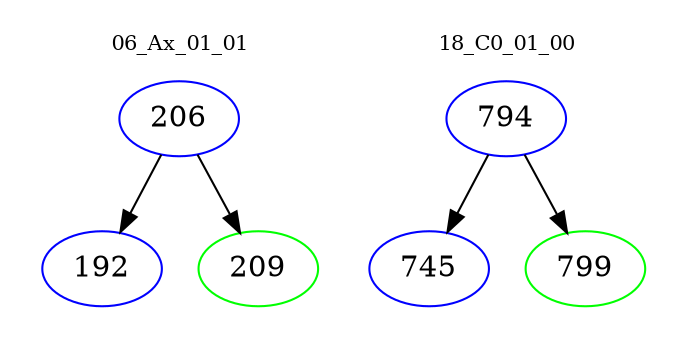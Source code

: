 digraph{
subgraph cluster_0 {
color = white
label = "06_Ax_01_01";
fontsize=10;
T0_206 [label="206", color="blue"]
T0_206 -> T0_192 [color="black"]
T0_192 [label="192", color="blue"]
T0_206 -> T0_209 [color="black"]
T0_209 [label="209", color="green"]
}
subgraph cluster_1 {
color = white
label = "18_C0_01_00";
fontsize=10;
T1_794 [label="794", color="blue"]
T1_794 -> T1_745 [color="black"]
T1_745 [label="745", color="blue"]
T1_794 -> T1_799 [color="black"]
T1_799 [label="799", color="green"]
}
}
